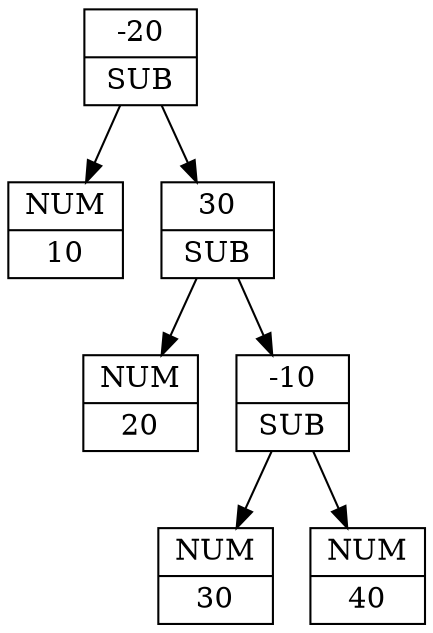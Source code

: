 digraph G {
  node [shape=record];

  a1[label="{NUM|10}"]
  a2[label="{NUM|20}"]
  a3[label="{NUM|30}"]
  a4 [label="{NUM|40}"]

  op1 [label="{-20|SUB}"]
  op2 [label="{30|SUB}"]
  op3 [label="{-10|SUB}"]

  op1 -> a1
  op1 -> op2
  op2 -> a2
  op2 -> op3
  op3 -> a3
  op3 -> a4
}
